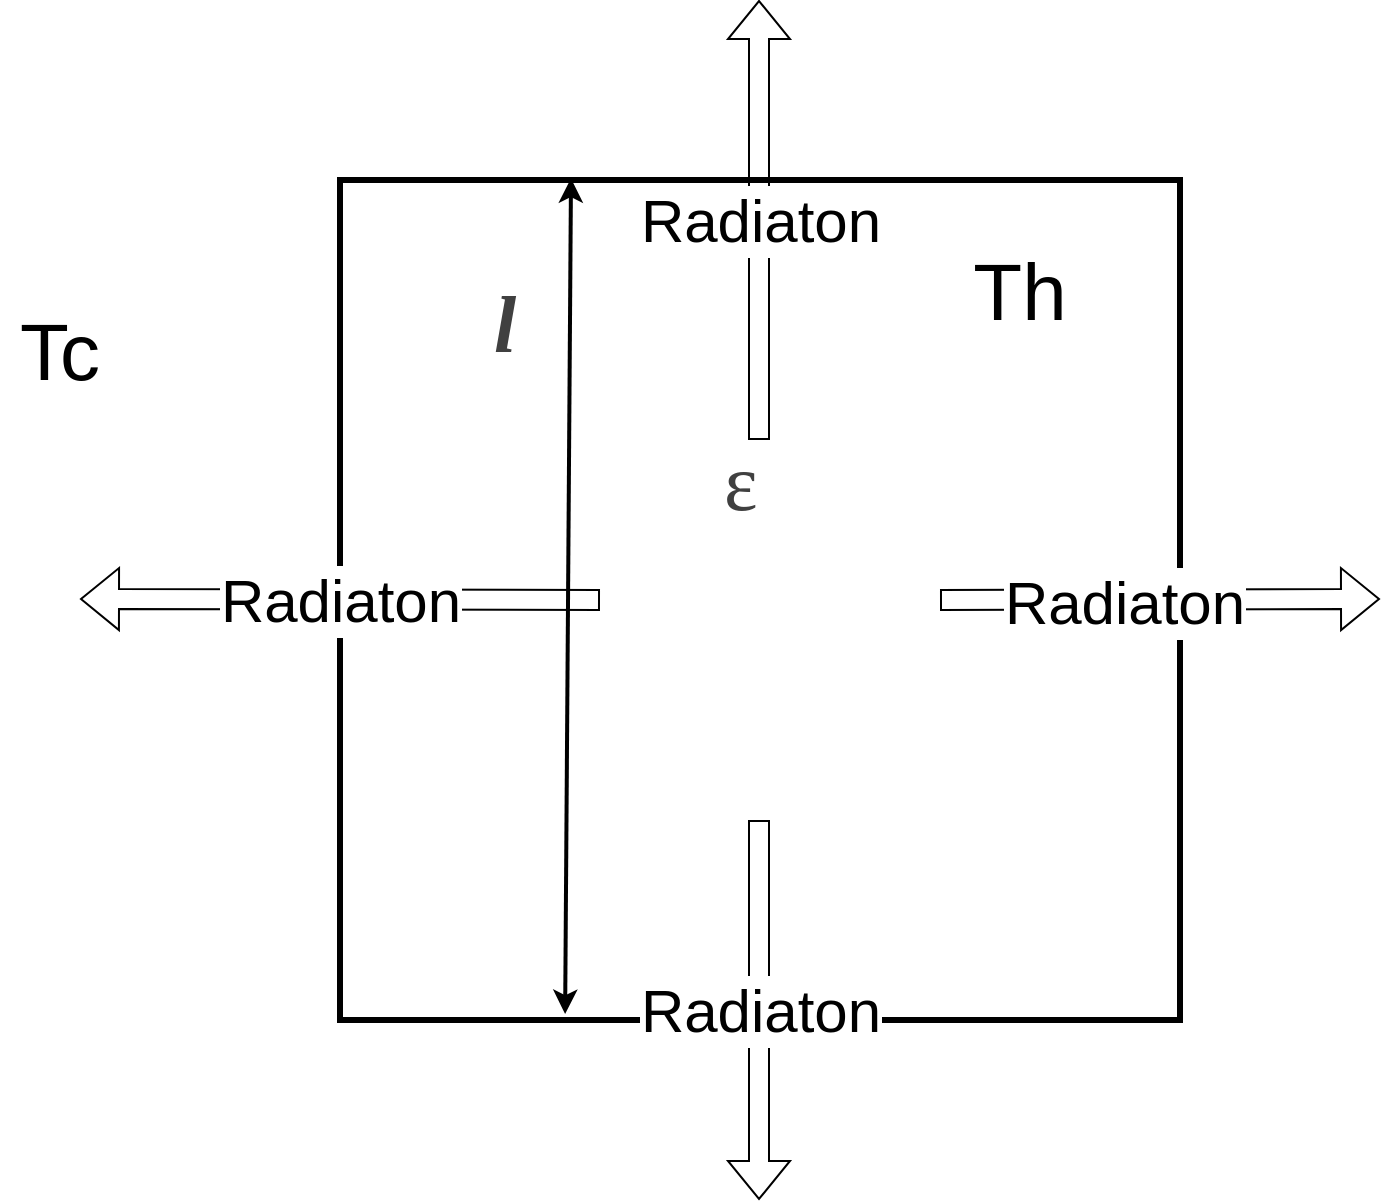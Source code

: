 <mxfile version="26.0.16">
  <diagram name="Page-1" id="uIiL4BhJr80Rl0EIQASM">
    <mxGraphModel dx="1434" dy="814" grid="1" gridSize="10" guides="1" tooltips="1" connect="1" arrows="1" fold="1" page="1" pageScale="1" pageWidth="850" pageHeight="1100" math="0" shadow="0">
      <root>
        <mxCell id="0" />
        <mxCell id="1" parent="0" />
        <mxCell id="q2MCoQfLuoKgN9joQi2b-2" value="" style="whiteSpace=wrap;html=1;aspect=fixed;strokeWidth=3;" vertex="1" parent="1">
          <mxGeometry x="300" y="150" width="420" height="420" as="geometry" />
        </mxCell>
        <mxCell id="q2MCoQfLuoKgN9joQi2b-3" value="&lt;meta charset=&quot;utf-8&quot;&gt;&lt;span style=&quot;color: rgb(0, 0, 0); font-family: Helvetica; font-size: 30px; font-style: normal; font-variant-ligatures: normal; font-variant-caps: normal; font-weight: 400; letter-spacing: normal; orphans: 2; text-align: center; text-indent: 0px; text-transform: none; widows: 2; word-spacing: 0px; -webkit-text-stroke-width: 0px; white-space: nowrap; background-color: rgb(255, 255, 255); text-decoration-thickness: initial; text-decoration-style: initial; text-decoration-color: initial; display: inline !important; float: none;&quot;&gt;Radiaton&lt;/span&gt;" style="shape=flexArrow;endArrow=classic;html=1;rounded=0;" edge="1" parent="1">
          <mxGeometry width="50" height="50" relative="1" as="geometry">
            <mxPoint x="430" y="360" as="sourcePoint" />
            <mxPoint x="170" y="359.5" as="targetPoint" />
          </mxGeometry>
        </mxCell>
        <mxCell id="q2MCoQfLuoKgN9joQi2b-4" value="&lt;meta charset=&quot;utf-8&quot;&gt;&lt;span style=&quot;color: rgb(0, 0, 0); font-family: Helvetica; font-size: 30px; font-style: normal; font-variant-ligatures: normal; font-variant-caps: normal; font-weight: 400; letter-spacing: normal; orphans: 2; text-align: center; text-indent: 0px; text-transform: none; widows: 2; word-spacing: 0px; -webkit-text-stroke-width: 0px; white-space: nowrap; background-color: rgb(255, 255, 255); text-decoration-thickness: initial; text-decoration-style: initial; text-decoration-color: initial; display: inline !important; float: none;&quot;&gt;Radiaton&lt;/span&gt;" style="shape=flexArrow;endArrow=classic;html=1;rounded=0;" edge="1" parent="1">
          <mxGeometry width="50" height="50" relative="1" as="geometry">
            <mxPoint x="509.5" y="280" as="sourcePoint" />
            <mxPoint x="509.5" y="60" as="targetPoint" />
          </mxGeometry>
        </mxCell>
        <mxCell id="q2MCoQfLuoKgN9joQi2b-5" value="&lt;meta charset=&quot;utf-8&quot;&gt;&lt;span style=&quot;color: rgb(0, 0, 0); font-family: Helvetica; font-size: 30px; font-style: normal; font-variant-ligatures: normal; font-variant-caps: normal; font-weight: 400; letter-spacing: normal; orphans: 2; text-align: center; text-indent: 0px; text-transform: none; widows: 2; word-spacing: 0px; -webkit-text-stroke-width: 0px; white-space: nowrap; background-color: rgb(255, 255, 255); text-decoration-thickness: initial; text-decoration-style: initial; text-decoration-color: initial; display: inline !important; float: none;&quot;&gt;Radiaton&lt;/span&gt;" style="shape=flexArrow;endArrow=classic;html=1;rounded=0;" edge="1" parent="1">
          <mxGeometry width="50" height="50" relative="1" as="geometry">
            <mxPoint x="509.5" y="470" as="sourcePoint" />
            <mxPoint x="509.5" y="660" as="targetPoint" />
          </mxGeometry>
        </mxCell>
        <mxCell id="q2MCoQfLuoKgN9joQi2b-6" value="" style="shape=flexArrow;endArrow=classic;html=1;rounded=0;" edge="1" parent="1">
          <mxGeometry width="50" height="50" relative="1" as="geometry">
            <mxPoint x="600" y="360" as="sourcePoint" />
            <mxPoint x="820" y="359.5" as="targetPoint" />
          </mxGeometry>
        </mxCell>
        <mxCell id="q2MCoQfLuoKgN9joQi2b-13" value="&lt;font style=&quot;font-size: 30px;&quot;&gt;Radiaton&lt;/font&gt;" style="edgeLabel;html=1;align=center;verticalAlign=middle;resizable=0;points=[];" vertex="1" connectable="0" parent="q2MCoQfLuoKgN9joQi2b-6">
          <mxGeometry x="-0.169" y="-1" relative="1" as="geometry">
            <mxPoint as="offset" />
          </mxGeometry>
        </mxCell>
        <mxCell id="q2MCoQfLuoKgN9joQi2b-7" value="&lt;span style=&quot;font-size: 40px;&quot;&gt;Th&lt;/span&gt;" style="text;html=1;align=center;verticalAlign=middle;whiteSpace=wrap;rounded=0;" vertex="1" parent="1">
          <mxGeometry x="610" y="190" width="60" height="30" as="geometry" />
        </mxCell>
        <mxCell id="q2MCoQfLuoKgN9joQi2b-9" value="&lt;font style=&quot;font-size: 40px;&quot;&gt;Tc&lt;/font&gt;" style="text;html=1;align=center;verticalAlign=middle;whiteSpace=wrap;rounded=0;" vertex="1" parent="1">
          <mxGeometry x="130" y="220" width="60" height="30" as="geometry" />
        </mxCell>
        <mxCell id="q2MCoQfLuoKgN9joQi2b-10" value="" style="endArrow=classic;startArrow=classic;html=1;rounded=0;exitX=0.268;exitY=0.993;exitDx=0;exitDy=0;exitPerimeter=0;entryX=0.275;entryY=-0.002;entryDx=0;entryDy=0;entryPerimeter=0;strokeWidth=2;fontSize=3;" edge="1" parent="1" source="q2MCoQfLuoKgN9joQi2b-2" target="q2MCoQfLuoKgN9joQi2b-2">
          <mxGeometry width="50" height="50" relative="1" as="geometry">
            <mxPoint x="440" y="430" as="sourcePoint" />
            <mxPoint x="410" y="140" as="targetPoint" />
          </mxGeometry>
        </mxCell>
        <mxCell id="q2MCoQfLuoKgN9joQi2b-11" value="&lt;span style=&quot;font-family: Aptos; color: rgb(64, 64, 64); font-style: italic;&quot;&gt;&lt;font style=&quot;&quot;&gt;&lt;b style=&quot;&quot;&gt;&lt;font style=&quot;font-size: 40px;&quot;&gt;l&lt;/font&gt;&lt;span style=&quot;font-size: 60px;&quot;&gt;&amp;nbsp;&lt;/span&gt;&lt;/b&gt;&lt;/font&gt;&lt;/span&gt;" style="text;html=1;align=center;verticalAlign=middle;whiteSpace=wrap;rounded=0;" vertex="1" parent="1">
          <mxGeometry x="360" y="200" width="60" height="30" as="geometry" />
        </mxCell>
        <mxCell id="q2MCoQfLuoKgN9joQi2b-12" value="&lt;span style=&quot;font-family:Aptos;mso-ascii-font-family:Aptos;mso-fareast-font-family:&#xa;&amp;quot;Times New Roman&amp;quot;;mso-bidi-font-family:&amp;quot;Times New Roman&amp;quot;;color:#404040;&#xa;language:en-US;font-style:normal;mso-style-textfill-type:solid;mso-style-textfill-fill-color:&#xa;#404040;mso-style-textfill-fill-alpha:100.0%&quot;&gt;ε&lt;/span&gt;" style="text;whiteSpace=wrap;html=1;fontSize=40;" vertex="1" parent="1">
          <mxGeometry x="490" y="270" width="40" height="40" as="geometry" />
        </mxCell>
      </root>
    </mxGraphModel>
  </diagram>
</mxfile>
